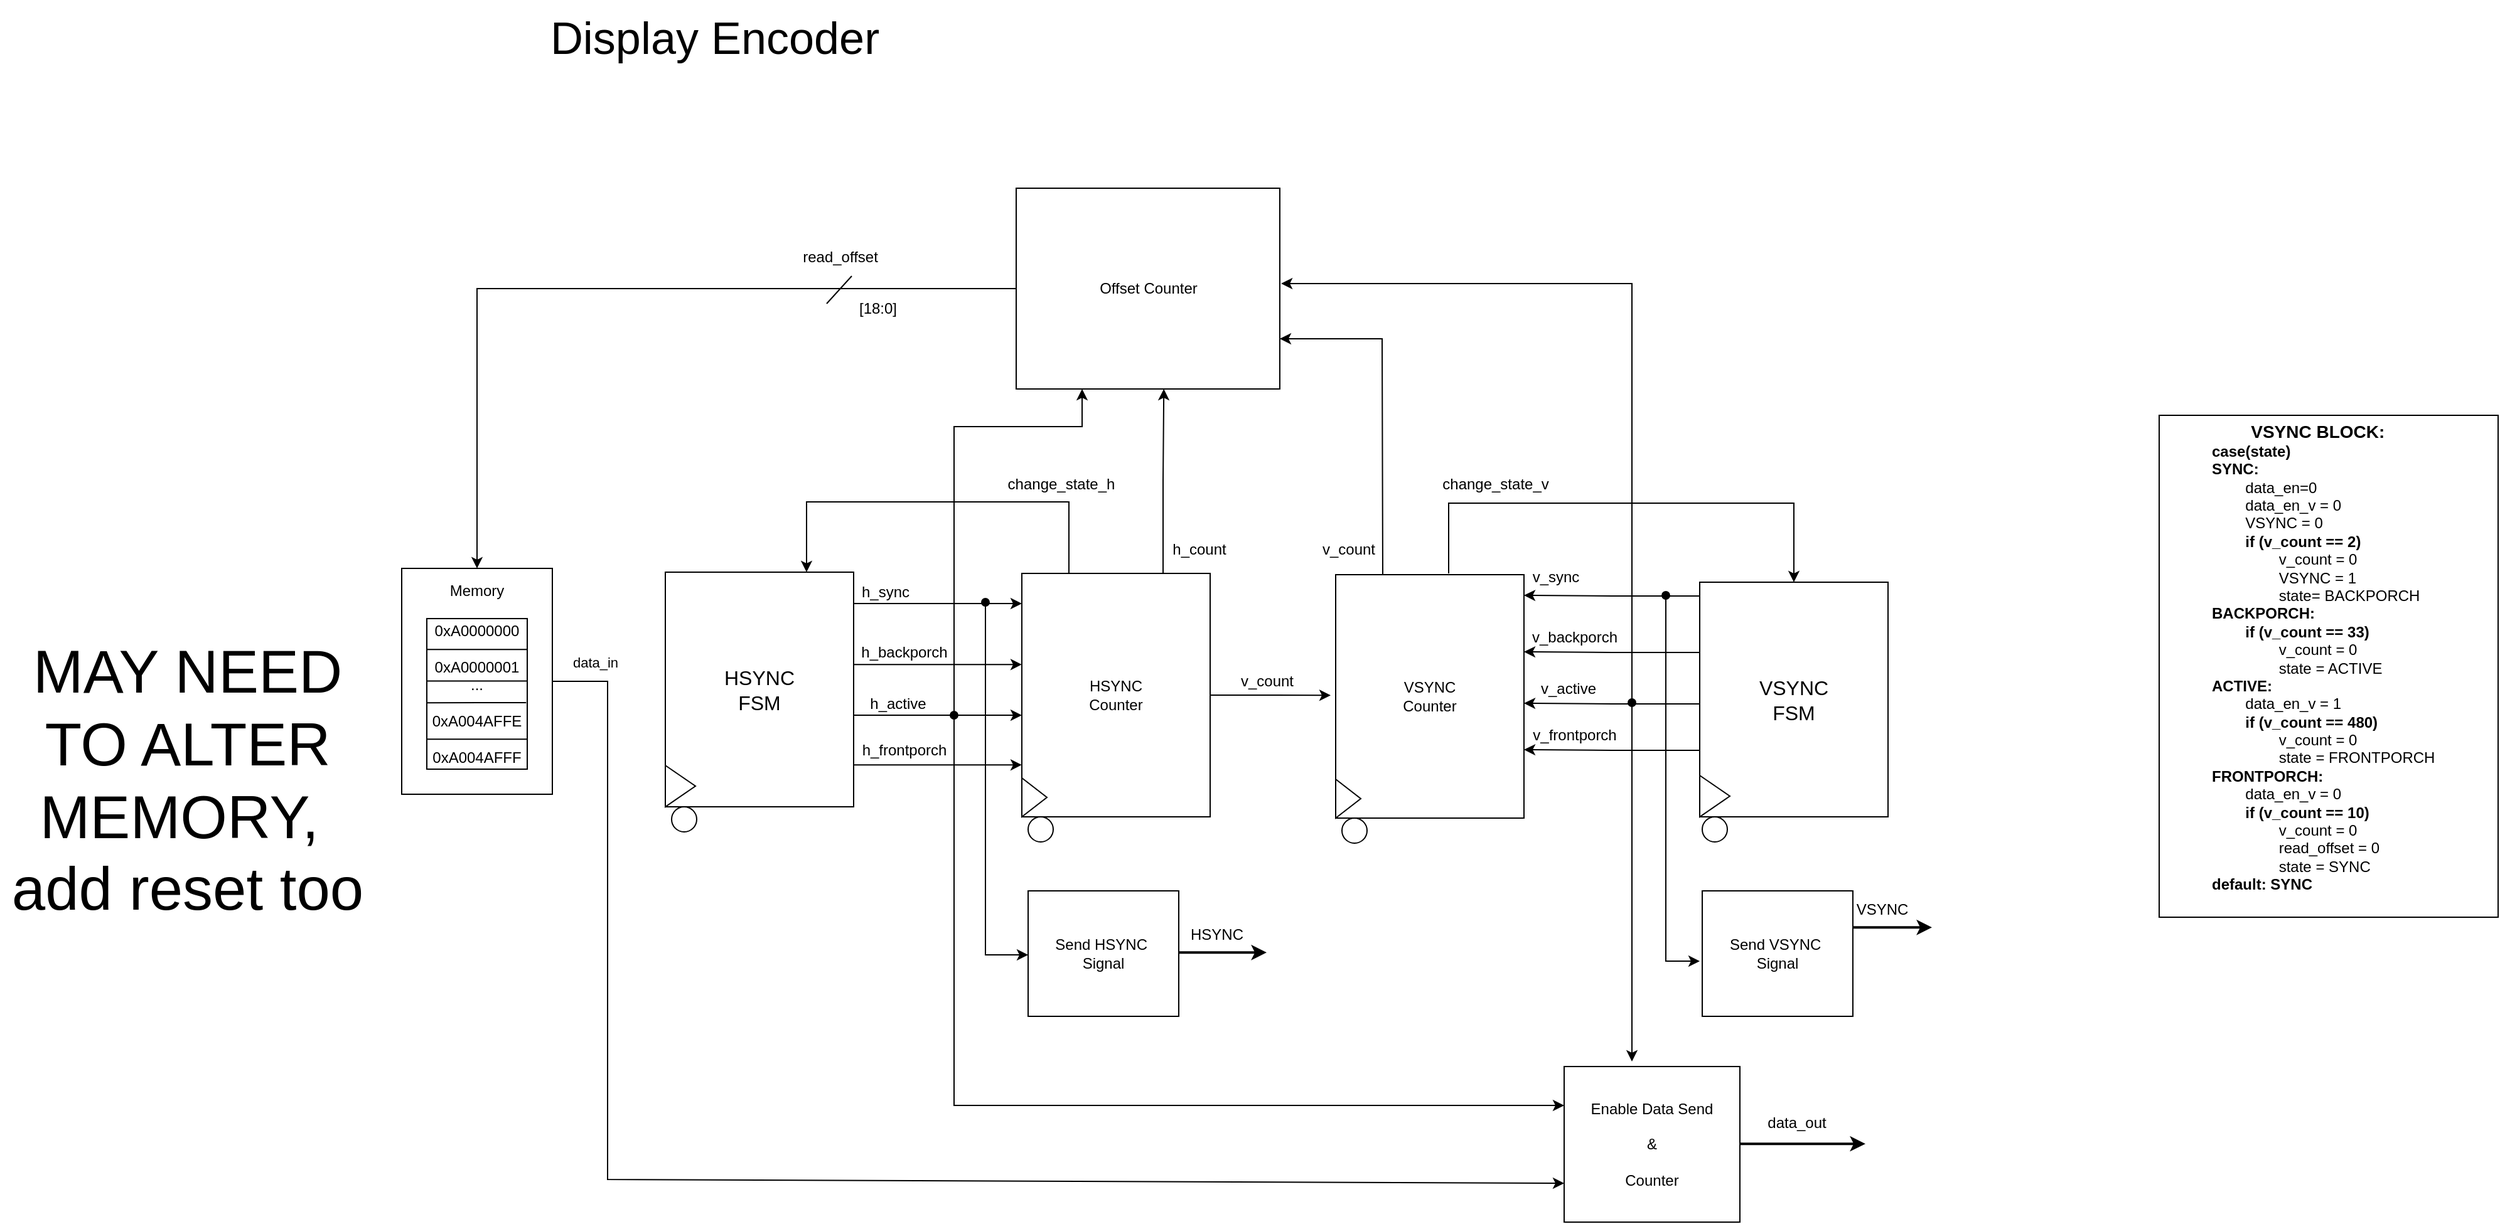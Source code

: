 <mxfile version="24.5.5" type="github">
  <diagram name="Page-1" id="yu1hhraFgdrDqdv_gLaq">
    <mxGraphModel dx="1705" dy="945" grid="1" gridSize="10" guides="1" tooltips="1" connect="1" arrows="1" fold="1" page="1" pageScale="1" pageWidth="850" pageHeight="1100" math="0" shadow="0">
      <root>
        <mxCell id="0" />
        <mxCell id="1" parent="0" />
        <mxCell id="a_h_QdSzYZ5ICD9QuQ7M-1" value="&lt;font style=&quot;font-size: 36px;&quot;&gt;Display Encoder&lt;/font&gt;" style="text;html=1;align=center;verticalAlign=middle;resizable=0;points=[];autosize=1;strokeColor=none;fillColor=none;" vertex="1" parent="1">
          <mxGeometry x="454" y="10" width="290" height="60" as="geometry" />
        </mxCell>
        <mxCell id="a_h_QdSzYZ5ICD9QuQ7M-2" style="edgeStyle=none;rounded=0;orthogonalLoop=1;jettySize=auto;html=1;exitX=1;exitY=0.5;exitDx=0;exitDy=0;entryX=0;entryY=0.75;entryDx=0;entryDy=0;" edge="1" parent="1" source="a_h_QdSzYZ5ICD9QuQ7M-4" target="a_h_QdSzYZ5ICD9QuQ7M-55">
          <mxGeometry relative="1" as="geometry">
            <mxPoint x="1524" y="890" as="targetPoint" />
            <Array as="points">
              <mxPoint x="514" y="553" />
              <mxPoint x="514" y="680" />
              <mxPoint x="514" y="890" />
              <mxPoint x="514" y="950" />
            </Array>
          </mxGeometry>
        </mxCell>
        <mxCell id="a_h_QdSzYZ5ICD9QuQ7M-3" value="data_in" style="edgeLabel;html=1;align=center;verticalAlign=middle;resizable=0;points=[];" vertex="1" connectable="0" parent="a_h_QdSzYZ5ICD9QuQ7M-2">
          <mxGeometry x="0.06" relative="1" as="geometry">
            <mxPoint x="-207" y="-413" as="offset" />
          </mxGeometry>
        </mxCell>
        <mxCell id="a_h_QdSzYZ5ICD9QuQ7M-4" value="Memory&lt;div&gt;&lt;br&gt;&lt;/div&gt;&lt;div&gt;&lt;br&gt;&lt;/div&gt;&lt;div&gt;&lt;br&gt;&lt;/div&gt;&lt;div&gt;&lt;br&gt;&lt;/div&gt;&lt;div&gt;&lt;br&gt;&lt;/div&gt;&lt;div&gt;&lt;br&gt;&lt;/div&gt;&lt;div&gt;&lt;br&gt;&lt;/div&gt;&lt;div&gt;&lt;br&gt;&lt;/div&gt;&lt;div&gt;&lt;br&gt;&lt;/div&gt;&lt;div&gt;&lt;br&gt;&lt;/div&gt;" style="whiteSpace=wrap;html=1;" vertex="1" parent="1">
          <mxGeometry x="350" y="463" width="120" height="180" as="geometry" />
        </mxCell>
        <mxCell id="a_h_QdSzYZ5ICD9QuQ7M-5" value="0xA0000000&lt;div&gt;&lt;br&gt;&lt;div&gt;0xA0000001&lt;/div&gt;&lt;div&gt;&lt;span style=&quot;background-color: initial;&quot;&gt;...&lt;/span&gt;&lt;br&gt;&lt;/div&gt;&lt;div&gt;&lt;span style=&quot;background-color: initial;&quot;&gt;&lt;br&gt;&lt;/span&gt;&lt;/div&gt;&lt;div&gt;&lt;span style=&quot;background-color: initial;&quot;&gt;0xA004AFFE&lt;/span&gt;&lt;br&gt;&lt;/div&gt;&lt;div&gt;&lt;br&gt;&lt;/div&gt;&lt;div&gt;&lt;div&gt;0xA004AFFF&lt;/div&gt;&lt;/div&gt;&lt;/div&gt;" style="whiteSpace=wrap;html=1;" vertex="1" parent="1">
          <mxGeometry x="370" y="503" width="80" height="120" as="geometry" />
        </mxCell>
        <mxCell id="a_h_QdSzYZ5ICD9QuQ7M-6" style="edgeStyle=none;rounded=0;orthogonalLoop=1;jettySize=auto;html=1;exitX=0;exitY=0.5;exitDx=0;exitDy=0;entryX=1;entryY=0.5;entryDx=0;entryDy=0;endArrow=none;endFill=0;" edge="1" parent="1">
          <mxGeometry relative="1" as="geometry">
            <mxPoint x="370" y="552.71" as="sourcePoint" />
            <mxPoint x="450" y="552.71" as="targetPoint" />
          </mxGeometry>
        </mxCell>
        <mxCell id="a_h_QdSzYZ5ICD9QuQ7M-7" style="edgeStyle=none;rounded=0;orthogonalLoop=1;jettySize=auto;html=1;exitX=0.004;exitY=0.205;exitDx=0;exitDy=0;entryX=1.001;entryY=0.205;entryDx=0;entryDy=0;endArrow=none;endFill=0;exitPerimeter=0;entryPerimeter=0;" edge="1" parent="1" source="a_h_QdSzYZ5ICD9QuQ7M-5" target="a_h_QdSzYZ5ICD9QuQ7M-5">
          <mxGeometry relative="1" as="geometry">
            <mxPoint x="370" y="533" as="sourcePoint" />
            <mxPoint x="450" y="533" as="targetPoint" />
          </mxGeometry>
        </mxCell>
        <mxCell id="a_h_QdSzYZ5ICD9QuQ7M-8" style="edgeStyle=none;rounded=0;orthogonalLoop=1;jettySize=auto;html=1;exitX=0.004;exitY=0.801;exitDx=0;exitDy=0;entryX=0.994;entryY=0.801;entryDx=0;entryDy=0;endArrow=none;endFill=0;exitPerimeter=0;entryPerimeter=0;" edge="1" parent="1" source="a_h_QdSzYZ5ICD9QuQ7M-5" target="a_h_QdSzYZ5ICD9QuQ7M-5">
          <mxGeometry relative="1" as="geometry">
            <mxPoint x="370" y="593" as="sourcePoint" />
            <mxPoint x="450" y="593" as="targetPoint" />
          </mxGeometry>
        </mxCell>
        <mxCell id="a_h_QdSzYZ5ICD9QuQ7M-9" style="edgeStyle=none;rounded=0;orthogonalLoop=1;jettySize=auto;html=1;exitX=-0.003;exitY=0.559;exitDx=0;exitDy=0;entryX=0.989;entryY=0.558;entryDx=0;entryDy=0;endArrow=none;endFill=0;exitPerimeter=0;entryPerimeter=0;" edge="1" parent="1" source="a_h_QdSzYZ5ICD9QuQ7M-5" target="a_h_QdSzYZ5ICD9QuQ7M-5">
          <mxGeometry relative="1" as="geometry">
            <mxPoint x="370" y="573" as="sourcePoint" />
            <mxPoint x="450" y="573" as="targetPoint" />
          </mxGeometry>
        </mxCell>
        <mxCell id="a_h_QdSzYZ5ICD9QuQ7M-36" style="edgeStyle=orthogonalEdgeStyle;rounded=0;orthogonalLoop=1;jettySize=auto;html=1;exitX=1;exitY=0.5;exitDx=0;exitDy=0;entryX=0;entryY=0.5;entryDx=0;entryDy=0;" edge="1" parent="1">
          <mxGeometry relative="1" as="geometry">
            <mxPoint x="844.0" y="539.57" as="targetPoint" />
            <mxPoint x="710" y="539.57" as="sourcePoint" />
          </mxGeometry>
        </mxCell>
        <mxCell id="a_h_QdSzYZ5ICD9QuQ7M-11" value="&lt;font size=&quot;3&quot;&gt;HSYNC&lt;/font&gt;&lt;div&gt;&lt;font size=&quot;3&quot;&gt;FSM&lt;/font&gt;&lt;/div&gt;" style="whiteSpace=wrap;html=1;align=center;" vertex="1" parent="1">
          <mxGeometry x="560" y="466" width="150" height="187" as="geometry" />
        </mxCell>
        <mxCell id="a_h_QdSzYZ5ICD9QuQ7M-12" value="" style="triangle;whiteSpace=wrap;html=1;" vertex="1" parent="1">
          <mxGeometry x="560" y="620" width="24" height="33" as="geometry" />
        </mxCell>
        <mxCell id="a_h_QdSzYZ5ICD9QuQ7M-13" value="" style="ellipse;whiteSpace=wrap;html=1;" vertex="1" parent="1">
          <mxGeometry x="565" y="653" width="20" height="20" as="geometry" />
        </mxCell>
        <mxCell id="a_h_QdSzYZ5ICD9QuQ7M-16" value="&lt;blockquote style=&quot;margin: 0 0 0 40px; border: none; padding: 0px;&quot;&gt;&lt;b&gt;&lt;font style=&quot;font-size: 14px;&quot;&gt;&lt;span style=&quot;white-space: pre;&quot;&gt;&#x9;&lt;/span&gt;VSYNC BLOCK:&lt;/font&gt;&lt;/b&gt;&lt;div&gt;&lt;b&gt;case(state)&lt;/b&gt;&lt;/div&gt;&lt;div&gt;&lt;b&gt;SYNC:&lt;/b&gt;&lt;/div&gt;&lt;div&gt;&lt;div&gt;&lt;span style=&quot;white-space: pre;&quot;&gt;&#x9;&lt;/span&gt;data_en=0&lt;/div&gt;&lt;/div&gt;&lt;div&gt;&lt;div&gt;&lt;span style=&quot;white-space: pre;&quot;&gt;&#x9;&lt;/span&gt;data_en_v = 0&lt;/div&gt;&lt;/div&gt;&lt;div&gt;&lt;div&gt;&lt;span style=&quot;white-space: pre;&quot;&gt;&#x9;&lt;/span&gt;VSYNC = 0&lt;/div&gt;&lt;/div&gt;&lt;div&gt;&lt;div&gt;&lt;div&gt;&lt;b&gt;&lt;span style=&quot;white-space: pre;&quot;&gt;&#x9;&lt;/span&gt;if (v_count == 2)&lt;/b&gt;&lt;/div&gt;&lt;/div&gt;&lt;/div&gt;&lt;div&gt;&lt;div&gt;&lt;div&gt;&lt;span style=&quot;white-space: pre;&quot;&gt;&#x9;&lt;span style=&quot;white-space: pre;&quot;&gt;&#x9;&lt;/span&gt;&lt;/span&gt;v_count = 0&lt;/div&gt;&lt;/div&gt;&lt;/div&gt;&lt;div&gt;&lt;span style=&quot;white-space: pre;&quot;&gt;&#x9;&lt;/span&gt;&lt;span style=&quot;white-space: pre;&quot;&gt;&#x9;&lt;/span&gt;&lt;span style=&quot;background-color: initial;&quot;&gt;VSYNC = 1&lt;/span&gt;&lt;/div&gt;&lt;div&gt;&lt;div&gt;&lt;span style=&quot;white-space: pre;&quot;&gt;&#x9;&lt;span style=&quot;white-space: pre;&quot;&gt;&#x9;&lt;/span&gt;&lt;/span&gt;state= BACKPORCH&lt;/div&gt;&lt;/div&gt;&lt;div&gt;&lt;div&gt;&lt;b&gt;BACKPORCH:&lt;/b&gt;&lt;/div&gt;&lt;/div&gt;&lt;div&gt;&lt;div&gt;&lt;div&gt;&lt;div&gt;&lt;b&gt;&lt;span style=&quot;white-space: pre;&quot;&gt;&#x9;&lt;/span&gt;if (v_count == 33)&lt;/b&gt;&lt;/div&gt;&lt;/div&gt;&lt;/div&gt;&lt;/div&gt;&lt;div&gt;&lt;div&gt;&lt;div&gt;&lt;div&gt;&lt;span style=&quot;white-space: pre;&quot;&gt;&#x9;&lt;span style=&quot;white-space: pre;&quot;&gt;&#x9;&lt;/span&gt;&lt;/span&gt;v_count = 0&lt;/div&gt;&lt;/div&gt;&lt;/div&gt;&lt;/div&gt;&lt;div&gt;&lt;div&gt;&lt;div&gt;&lt;span style=&quot;white-space: pre;&quot;&gt;&#x9;&lt;span style=&quot;white-space: pre;&quot;&gt;&#x9;&lt;/span&gt;&lt;/span&gt;state = ACTIVE&lt;/div&gt;&lt;/div&gt;&lt;/div&gt;&lt;div&gt;&lt;div&gt;&lt;b&gt;ACTIVE:&lt;/b&gt;&lt;/div&gt;&lt;/div&gt;&lt;div&gt;&lt;div&gt;&lt;span style=&quot;white-space: pre;&quot;&gt;&#x9;&lt;/span&gt;data_en_v = 1&lt;/div&gt;&lt;/div&gt;&lt;div&gt;&lt;div&gt;&lt;div&gt;&lt;div&gt;&lt;b&gt;&lt;span style=&quot;white-space: pre;&quot;&gt;&#x9;&lt;/span&gt;if (v_count == 480)&lt;/b&gt;&lt;/div&gt;&lt;/div&gt;&lt;/div&gt;&lt;/div&gt;&lt;div&gt;&lt;div&gt;&lt;div&gt;&lt;div&gt;&lt;span style=&quot;white-space: pre;&quot;&gt;&#x9;&lt;/span&gt;&lt;span style=&quot;white-space: pre;&quot;&gt;&#x9;&lt;/span&gt;v_count = 0&lt;/div&gt;&lt;/div&gt;&lt;/div&gt;&lt;/div&gt;&lt;div&gt;&lt;div&gt;&lt;div&gt;&lt;span style=&quot;white-space: pre;&quot;&gt;&#x9;&lt;/span&gt;&lt;span style=&quot;white-space: pre;&quot;&gt;&#x9;&lt;/span&gt;state = FRONTPORCH&lt;/div&gt;&lt;/div&gt;&lt;/div&gt;&lt;div&gt;&lt;div&gt;&lt;b&gt;FRONTPORCH:&lt;/b&gt;&lt;/div&gt;&lt;/div&gt;&lt;div&gt;&lt;div&gt;&lt;span style=&quot;white-space: pre;&quot;&gt;&#x9;&lt;/span&gt;data_en_v = 0&lt;/div&gt;&lt;/div&gt;&lt;div&gt;&lt;div&gt;&lt;div&gt;&lt;b&gt;&lt;span style=&quot;white-space: pre;&quot;&gt;&#x9;&lt;/span&gt;if (v_count == 10)&lt;/b&gt;&lt;/div&gt;&lt;/div&gt;&lt;/div&gt;&lt;div&gt;&lt;div&gt;&lt;div&gt;&lt;span style=&quot;white-space: pre;&quot;&gt;&#x9;&lt;/span&gt;&lt;span style=&quot;white-space: pre;&quot;&gt;&#x9;&lt;/span&gt;v_count = 0&lt;/div&gt;&lt;/div&gt;&lt;/div&gt;&lt;div&gt;&lt;div&gt;&lt;span style=&quot;white-space: pre;&quot;&gt;&#x9;&lt;/span&gt;&lt;span style=&quot;white-space: pre;&quot;&gt;&#x9;&lt;/span&gt;read_offset = 0&lt;/div&gt;&lt;/div&gt;&lt;div&gt;&lt;div&gt;&lt;span style=&quot;white-space: pre;&quot;&gt;&#x9;&lt;/span&gt;&lt;span style=&quot;white-space: pre;&quot;&gt;&#x9;&lt;/span&gt;state = SYNC&lt;/div&gt;&lt;/div&gt;&lt;div&gt;&lt;div&gt;&lt;b&gt;default: SYNC&lt;/b&gt;&lt;/div&gt;&lt;/div&gt;&lt;div&gt;&lt;b&gt;&lt;br&gt;&lt;/b&gt;&lt;/div&gt;&lt;/blockquote&gt;" style="whiteSpace=wrap;html=1;align=left;" vertex="1" parent="1">
          <mxGeometry x="1750" y="341" width="270" height="400" as="geometry" />
        </mxCell>
        <mxCell id="a_h_QdSzYZ5ICD9QuQ7M-18" style="edgeStyle=none;rounded=0;orthogonalLoop=1;jettySize=auto;html=1;exitX=1;exitY=0.5;exitDx=0;exitDy=0;strokeWidth=2;" edge="1" parent="1">
          <mxGeometry relative="1" as="geometry">
            <mxPoint x="1039" y="769.164" as="targetPoint" />
            <mxPoint x="959" y="769.13" as="sourcePoint" />
          </mxGeometry>
        </mxCell>
        <mxCell id="a_h_QdSzYZ5ICD9QuQ7M-26" value="" style="endArrow=classic;html=1;rounded=0;entryX=0.5;entryY=0;entryDx=0;entryDy=0;exitX=0;exitY=0.5;exitDx=0;exitDy=0;" edge="1" parent="1" target="a_h_QdSzYZ5ICD9QuQ7M-4" source="a_h_QdSzYZ5ICD9QuQ7M-107">
          <mxGeometry width="50" height="50" relative="1" as="geometry">
            <mxPoint x="610" y="463" as="sourcePoint" />
            <mxPoint x="660" y="413" as="targetPoint" />
            <Array as="points">
              <mxPoint x="610" y="240" />
              <mxPoint x="410" y="240" />
              <mxPoint x="410" y="373" />
            </Array>
          </mxGeometry>
        </mxCell>
        <mxCell id="a_h_QdSzYZ5ICD9QuQ7M-27" value="read_offset" style="text;html=1;align=center;verticalAlign=middle;resizable=0;points=[];autosize=1;strokeColor=none;fillColor=none;" vertex="1" parent="1">
          <mxGeometry x="658.5" y="200" width="80" height="30" as="geometry" />
        </mxCell>
        <mxCell id="a_h_QdSzYZ5ICD9QuQ7M-28" value="" style="endArrow=none;html=1;rounded=0;" edge="1" parent="1">
          <mxGeometry width="50" height="50" relative="1" as="geometry">
            <mxPoint x="688.5" y="252" as="sourcePoint" />
            <mxPoint x="708.5" y="230" as="targetPoint" />
          </mxGeometry>
        </mxCell>
        <mxCell id="a_h_QdSzYZ5ICD9QuQ7M-29" value="[18:0]" style="text;html=1;align=center;verticalAlign=middle;resizable=0;points=[];autosize=1;strokeColor=none;fillColor=none;" vertex="1" parent="1">
          <mxGeometry x="703.5" y="241" width="50" height="30" as="geometry" />
        </mxCell>
        <mxCell id="a_h_QdSzYZ5ICD9QuQ7M-34" value="&lt;font style=&quot;font-size: 48px;&quot;&gt;MAY NEED&lt;/font&gt;&lt;div&gt;&lt;font style=&quot;font-size: 48px;&quot;&gt;TO ALTER&lt;/font&gt;&lt;/div&gt;&lt;div&gt;&lt;font style=&quot;font-size: 48px;&quot;&gt;MEMORY,&amp;nbsp;&lt;/font&gt;&lt;/div&gt;&lt;div&gt;&lt;font style=&quot;font-size: 48px;&quot;&gt;add reset too&lt;/font&gt;&lt;/div&gt;" style="text;html=1;align=center;verticalAlign=middle;resizable=0;points=[];autosize=1;strokeColor=none;fillColor=none;" vertex="1" parent="1">
          <mxGeometry x="30" y="511" width="298" height="242" as="geometry" />
        </mxCell>
        <mxCell id="a_h_QdSzYZ5ICD9QuQ7M-51" style="edgeStyle=orthogonalEdgeStyle;rounded=0;orthogonalLoop=1;jettySize=auto;html=1;exitX=0.25;exitY=0;exitDx=0;exitDy=0;entryX=0.75;entryY=0;entryDx=0;entryDy=0;" edge="1" parent="1" source="a_h_QdSzYZ5ICD9QuQ7M-38" target="a_h_QdSzYZ5ICD9QuQ7M-11">
          <mxGeometry relative="1" as="geometry">
            <Array as="points">
              <mxPoint x="882" y="410" />
              <mxPoint x="673" y="410" />
            </Array>
          </mxGeometry>
        </mxCell>
        <mxCell id="a_h_QdSzYZ5ICD9QuQ7M-109" style="edgeStyle=orthogonalEdgeStyle;rounded=0;orthogonalLoop=1;jettySize=auto;html=1;exitX=1;exitY=0.5;exitDx=0;exitDy=0;" edge="1" parent="1" source="a_h_QdSzYZ5ICD9QuQ7M-38">
          <mxGeometry relative="1" as="geometry">
            <mxPoint x="1090.0" y="564.123" as="targetPoint" />
          </mxGeometry>
        </mxCell>
        <mxCell id="a_h_QdSzYZ5ICD9QuQ7M-113" style="edgeStyle=orthogonalEdgeStyle;rounded=0;orthogonalLoop=1;jettySize=auto;html=1;exitX=0.75;exitY=0;exitDx=0;exitDy=0;entryX=0.56;entryY=1;entryDx=0;entryDy=0;entryPerimeter=0;" edge="1" parent="1" source="a_h_QdSzYZ5ICD9QuQ7M-38" target="a_h_QdSzYZ5ICD9QuQ7M-107">
          <mxGeometry relative="1" as="geometry">
            <mxPoint x="956.636" y="340.0" as="targetPoint" />
          </mxGeometry>
        </mxCell>
        <mxCell id="a_h_QdSzYZ5ICD9QuQ7M-38" value="HSYNC&lt;div&gt;&lt;span style=&quot;background-color: initial;&quot;&gt;Counter&lt;/span&gt;&lt;br&gt;&lt;/div&gt;" style="whiteSpace=wrap;html=1;" vertex="1" parent="1">
          <mxGeometry x="844" y="467" width="150" height="194" as="geometry" />
        </mxCell>
        <mxCell id="a_h_QdSzYZ5ICD9QuQ7M-40" value="change_state_h" style="text;html=1;align=center;verticalAlign=middle;resizable=0;points=[];autosize=1;strokeColor=none;fillColor=none;" vertex="1" parent="1">
          <mxGeometry x="820" y="381" width="110" height="30" as="geometry" />
        </mxCell>
        <mxCell id="a_h_QdSzYZ5ICD9QuQ7M-41" style="edgeStyle=orthogonalEdgeStyle;rounded=0;orthogonalLoop=1;jettySize=auto;html=1;exitX=1;exitY=0.5;exitDx=0;exitDy=0;entryX=0;entryY=0.5;entryDx=0;entryDy=0;" edge="1" parent="1">
          <mxGeometry relative="1" as="geometry">
            <mxPoint x="844" y="619.57" as="targetPoint" />
            <mxPoint x="710" y="619.57" as="sourcePoint" />
          </mxGeometry>
        </mxCell>
        <mxCell id="a_h_QdSzYZ5ICD9QuQ7M-42" style="edgeStyle=orthogonalEdgeStyle;rounded=0;orthogonalLoop=1;jettySize=auto;html=1;exitX=1;exitY=0.5;exitDx=0;exitDy=0;entryX=0;entryY=0.5;entryDx=0;entryDy=0;" edge="1" parent="1">
          <mxGeometry relative="1" as="geometry">
            <mxPoint x="844" y="580" as="targetPoint" />
            <mxPoint x="710" y="580" as="sourcePoint" />
          </mxGeometry>
        </mxCell>
        <mxCell id="a_h_QdSzYZ5ICD9QuQ7M-43" style="edgeStyle=orthogonalEdgeStyle;rounded=0;orthogonalLoop=1;jettySize=auto;html=1;exitX=1;exitY=0.5;exitDx=0;exitDy=0;entryX=0;entryY=0.5;entryDx=0;entryDy=0;" edge="1" parent="1">
          <mxGeometry relative="1" as="geometry">
            <mxPoint x="844" y="491" as="targetPoint" />
            <mxPoint x="710" y="491" as="sourcePoint" />
          </mxGeometry>
        </mxCell>
        <mxCell id="a_h_QdSzYZ5ICD9QuQ7M-44" value="h_sync" style="text;html=1;align=center;verticalAlign=middle;resizable=0;points=[];autosize=1;strokeColor=none;fillColor=none;" vertex="1" parent="1">
          <mxGeometry x="705" y="467" width="60" height="30" as="geometry" />
        </mxCell>
        <mxCell id="a_h_QdSzYZ5ICD9QuQ7M-46" value="h_backporch" style="text;html=1;align=center;verticalAlign=middle;resizable=0;points=[];autosize=1;strokeColor=none;fillColor=none;" vertex="1" parent="1">
          <mxGeometry x="705" y="515" width="90" height="30" as="geometry" />
        </mxCell>
        <mxCell id="a_h_QdSzYZ5ICD9QuQ7M-47" value="&lt;div&gt;&lt;br&gt;&lt;/div&gt;&lt;div&gt;h_&lt;span style=&quot;background-color: initial;&quot;&gt;active&lt;/span&gt;&lt;/div&gt;" style="text;html=1;align=center;verticalAlign=middle;resizable=0;points=[];autosize=1;strokeColor=none;fillColor=none;" vertex="1" parent="1">
          <mxGeometry x="710" y="543" width="70" height="40" as="geometry" />
        </mxCell>
        <mxCell id="a_h_QdSzYZ5ICD9QuQ7M-49" value="h_frontporch" style="text;html=1;align=center;verticalAlign=middle;resizable=0;points=[];autosize=1;strokeColor=none;fillColor=none;" vertex="1" parent="1">
          <mxGeometry x="705" y="593" width="90" height="30" as="geometry" />
        </mxCell>
        <mxCell id="a_h_QdSzYZ5ICD9QuQ7M-21" value="" style="triangle;whiteSpace=wrap;html=1;" vertex="1" parent="1">
          <mxGeometry x="844" y="630" width="20" height="31" as="geometry" />
        </mxCell>
        <mxCell id="a_h_QdSzYZ5ICD9QuQ7M-22" value="" style="ellipse;whiteSpace=wrap;html=1;" vertex="1" parent="1">
          <mxGeometry x="849" y="661" width="20" height="20" as="geometry" />
        </mxCell>
        <mxCell id="a_h_QdSzYZ5ICD9QuQ7M-52" value="HSYNC" style="text;html=1;align=center;verticalAlign=middle;resizable=0;points=[];autosize=1;strokeColor=none;fillColor=none;" vertex="1" parent="1">
          <mxGeometry x="964" y="740" width="70" height="30" as="geometry" />
        </mxCell>
        <mxCell id="a_h_QdSzYZ5ICD9QuQ7M-55" value="Enable Data Send&lt;div&gt;&lt;br&gt;&lt;/div&gt;&lt;div&gt;&amp;amp;&lt;/div&gt;&lt;div&gt;&lt;br&gt;&lt;/div&gt;&lt;div&gt;Counter&lt;/div&gt;" style="whiteSpace=wrap;html=1;" vertex="1" parent="1">
          <mxGeometry x="1276" y="860" width="140" height="124" as="geometry" />
        </mxCell>
        <mxCell id="a_h_QdSzYZ5ICD9QuQ7M-56" value="" style="edgeStyle=none;orthogonalLoop=1;jettySize=auto;html=1;rounded=0;strokeWidth=2;" edge="1" parent="1">
          <mxGeometry width="100" relative="1" as="geometry">
            <mxPoint x="1416" y="921.57" as="sourcePoint" />
            <mxPoint x="1516" y="921.57" as="targetPoint" />
            <Array as="points" />
          </mxGeometry>
        </mxCell>
        <mxCell id="a_h_QdSzYZ5ICD9QuQ7M-57" value="data_out" style="text;html=1;align=center;verticalAlign=middle;resizable=0;points=[];autosize=1;strokeColor=none;fillColor=none;" vertex="1" parent="1">
          <mxGeometry x="1426" y="890" width="70" height="30" as="geometry" />
        </mxCell>
        <mxCell id="a_h_QdSzYZ5ICD9QuQ7M-58" value="" style="edgeStyle=none;orthogonalLoop=1;jettySize=auto;html=1;rounded=0;startArrow=oval;startFill=1;entryX=0;entryY=0.5;entryDx=0;entryDy=0;" edge="1" parent="1">
          <mxGeometry width="100" relative="1" as="geometry">
            <mxPoint x="815" y="490" as="sourcePoint" />
            <mxPoint x="849" y="771.0" as="targetPoint" />
            <Array as="points">
              <mxPoint x="815" y="771" />
            </Array>
          </mxGeometry>
        </mxCell>
        <mxCell id="a_h_QdSzYZ5ICD9QuQ7M-59" value="Send HSYNC&amp;nbsp;&lt;div&gt;Signal&lt;/div&gt;" style="whiteSpace=wrap;html=1;" vertex="1" parent="1">
          <mxGeometry x="849" y="720" width="120" height="100" as="geometry" />
        </mxCell>
        <mxCell id="a_h_QdSzYZ5ICD9QuQ7M-73" value="&lt;font size=&quot;3&quot;&gt;VSYNC&lt;/font&gt;&lt;div&gt;&lt;font size=&quot;3&quot;&gt;FSM&lt;/font&gt;&lt;/div&gt;" style="whiteSpace=wrap;html=1;align=center;" vertex="1" parent="1">
          <mxGeometry x="1384" y="474" width="150" height="187" as="geometry" />
        </mxCell>
        <mxCell id="a_h_QdSzYZ5ICD9QuQ7M-74" value="" style="triangle;whiteSpace=wrap;html=1;" vertex="1" parent="1">
          <mxGeometry x="1384" y="628" width="24" height="33" as="geometry" />
        </mxCell>
        <mxCell id="a_h_QdSzYZ5ICD9QuQ7M-75" value="" style="ellipse;whiteSpace=wrap;html=1;" vertex="1" parent="1">
          <mxGeometry x="1386" y="661" width="20" height="20" as="geometry" />
        </mxCell>
        <mxCell id="a_h_QdSzYZ5ICD9QuQ7M-77" style="edgeStyle=orthogonalEdgeStyle;rounded=0;orthogonalLoop=1;jettySize=auto;html=1;exitX=1;exitY=0.5;exitDx=0;exitDy=0;startArrow=classic;startFill=1;endArrow=none;endFill=0;" edge="1" parent="1">
          <mxGeometry relative="1" as="geometry">
            <mxPoint x="1384" y="571" as="targetPoint" />
            <mxPoint x="1244" y="570.5" as="sourcePoint" />
          </mxGeometry>
        </mxCell>
        <mxCell id="a_h_QdSzYZ5ICD9QuQ7M-79" value="v_sync" style="text;html=1;align=center;verticalAlign=middle;resizable=0;points=[];autosize=1;strokeColor=none;fillColor=none;" vertex="1" parent="1">
          <mxGeometry x="1239" y="454.5" width="60" height="30" as="geometry" />
        </mxCell>
        <mxCell id="a_h_QdSzYZ5ICD9QuQ7M-80" value="v_backporch" style="text;html=1;align=center;verticalAlign=middle;resizable=0;points=[];autosize=1;strokeColor=none;fillColor=none;" vertex="1" parent="1">
          <mxGeometry x="1239" y="502.5" width="90" height="30" as="geometry" />
        </mxCell>
        <mxCell id="a_h_QdSzYZ5ICD9QuQ7M-81" value="&lt;div&gt;&lt;br&gt;&lt;/div&gt;&lt;div&gt;v_&lt;span style=&quot;background-color: initial;&quot;&gt;active&lt;/span&gt;&lt;/div&gt;" style="text;html=1;align=center;verticalAlign=middle;resizable=0;points=[];autosize=1;strokeColor=none;fillColor=none;" vertex="1" parent="1">
          <mxGeometry x="1244" y="530.5" width="70" height="40" as="geometry" />
        </mxCell>
        <mxCell id="a_h_QdSzYZ5ICD9QuQ7M-82" value="v_frontporch" style="text;html=1;align=center;verticalAlign=middle;resizable=0;points=[];autosize=1;strokeColor=none;fillColor=none;" vertex="1" parent="1">
          <mxGeometry x="1239" y="580.5" width="90" height="30" as="geometry" />
        </mxCell>
        <mxCell id="a_h_QdSzYZ5ICD9QuQ7M-83" value="VSYNC&lt;div&gt;&lt;span style=&quot;background-color: initial;&quot;&gt;Counter&lt;/span&gt;&lt;br&gt;&lt;/div&gt;" style="whiteSpace=wrap;html=1;" vertex="1" parent="1">
          <mxGeometry x="1094" y="468" width="150" height="194" as="geometry" />
        </mxCell>
        <mxCell id="a_h_QdSzYZ5ICD9QuQ7M-84" value="" style="triangle;whiteSpace=wrap;html=1;" vertex="1" parent="1">
          <mxGeometry x="1094" y="631" width="20" height="31" as="geometry" />
        </mxCell>
        <mxCell id="a_h_QdSzYZ5ICD9QuQ7M-85" value="" style="ellipse;whiteSpace=wrap;html=1;" vertex="1" parent="1">
          <mxGeometry x="1099" y="662" width="20" height="20" as="geometry" />
        </mxCell>
        <mxCell id="a_h_QdSzYZ5ICD9QuQ7M-87" value="v_count" style="text;html=1;align=center;verticalAlign=middle;resizable=0;points=[];autosize=1;strokeColor=none;fillColor=none;" vertex="1" parent="1">
          <mxGeometry x="1004" y="538" width="70" height="30" as="geometry" />
        </mxCell>
        <mxCell id="a_h_QdSzYZ5ICD9QuQ7M-88" value="" style="edgeStyle=none;orthogonalLoop=1;jettySize=auto;html=1;rounded=0;startArrow=oval;startFill=1;entryX=0;entryY=0.5;entryDx=0;entryDy=0;" edge="1" parent="1">
          <mxGeometry width="100" relative="1" as="geometry">
            <mxPoint x="1357" y="484.5" as="sourcePoint" />
            <mxPoint x="1384" y="776" as="targetPoint" />
            <Array as="points">
              <mxPoint x="1357" y="776" />
            </Array>
          </mxGeometry>
        </mxCell>
        <mxCell id="a_h_QdSzYZ5ICD9QuQ7M-89" style="edgeStyle=none;rounded=0;orthogonalLoop=1;jettySize=auto;html=1;exitX=1;exitY=0.5;exitDx=0;exitDy=0;strokeWidth=2;" edge="1" parent="1">
          <mxGeometry relative="1" as="geometry">
            <mxPoint x="1569" y="749.164" as="targetPoint" />
            <mxPoint x="1489" y="749.13" as="sourcePoint" />
          </mxGeometry>
        </mxCell>
        <mxCell id="a_h_QdSzYZ5ICD9QuQ7M-90" value="VSYNC" style="text;html=1;align=center;verticalAlign=middle;resizable=0;points=[];autosize=1;strokeColor=none;fillColor=none;" vertex="1" parent="1">
          <mxGeometry x="1499" y="720" width="60" height="30" as="geometry" />
        </mxCell>
        <mxCell id="a_h_QdSzYZ5ICD9QuQ7M-91" value="Send VSYNC&amp;nbsp;&lt;div&gt;Signal&lt;/div&gt;" style="whiteSpace=wrap;html=1;" vertex="1" parent="1">
          <mxGeometry x="1386" y="720" width="120" height="100" as="geometry" />
        </mxCell>
        <mxCell id="a_h_QdSzYZ5ICD9QuQ7M-98" value="" style="edgeStyle=none;orthogonalLoop=1;jettySize=auto;html=1;rounded=0;startArrow=oval;startFill=1;entryX=0;entryY=0.25;entryDx=0;entryDy=0;" edge="1" parent="1" target="a_h_QdSzYZ5ICD9QuQ7M-55">
          <mxGeometry width="100" relative="1" as="geometry">
            <mxPoint x="790" y="580" as="sourcePoint" />
            <mxPoint x="829" y="860" as="targetPoint" />
            <Array as="points">
              <mxPoint x="790" y="891" />
            </Array>
          </mxGeometry>
        </mxCell>
        <mxCell id="a_h_QdSzYZ5ICD9QuQ7M-99" style="edgeStyle=orthogonalEdgeStyle;rounded=0;orthogonalLoop=1;jettySize=auto;html=1;exitX=0.5;exitY=0;exitDx=0;exitDy=0;entryX=0.75;entryY=0;entryDx=0;entryDy=0;startArrow=classic;startFill=1;endArrow=none;endFill=0;" edge="1" parent="1" source="a_h_QdSzYZ5ICD9QuQ7M-73">
          <mxGeometry relative="1" as="geometry">
            <mxPoint x="1393" y="468" as="sourcePoint" />
            <mxPoint x="1184" y="467" as="targetPoint" />
            <Array as="points">
              <mxPoint x="1459" y="411" />
              <mxPoint x="1184" y="411" />
            </Array>
          </mxGeometry>
        </mxCell>
        <mxCell id="a_h_QdSzYZ5ICD9QuQ7M-100" value="change_state_v" style="text;html=1;align=center;verticalAlign=middle;resizable=0;points=[];autosize=1;strokeColor=none;fillColor=none;" vertex="1" parent="1">
          <mxGeometry x="1166" y="381" width="110" height="30" as="geometry" />
        </mxCell>
        <mxCell id="a_h_QdSzYZ5ICD9QuQ7M-103" style="edgeStyle=orthogonalEdgeStyle;rounded=0;orthogonalLoop=1;jettySize=auto;html=1;exitX=1;exitY=0.5;exitDx=0;exitDy=0;startArrow=classic;startFill=1;endArrow=none;endFill=0;" edge="1" parent="1">
          <mxGeometry relative="1" as="geometry">
            <mxPoint x="1384" y="608" as="targetPoint" />
            <mxPoint x="1244" y="607.5" as="sourcePoint" />
          </mxGeometry>
        </mxCell>
        <mxCell id="a_h_QdSzYZ5ICD9QuQ7M-104" style="edgeStyle=orthogonalEdgeStyle;rounded=0;orthogonalLoop=1;jettySize=auto;html=1;exitX=1;exitY=0.5;exitDx=0;exitDy=0;startArrow=classic;startFill=1;endArrow=none;endFill=0;" edge="1" parent="1">
          <mxGeometry relative="1" as="geometry">
            <mxPoint x="1384" y="529.99" as="targetPoint" />
            <mxPoint x="1244" y="529.49" as="sourcePoint" />
          </mxGeometry>
        </mxCell>
        <mxCell id="a_h_QdSzYZ5ICD9QuQ7M-105" style="edgeStyle=orthogonalEdgeStyle;rounded=0;orthogonalLoop=1;jettySize=auto;html=1;exitX=1;exitY=0.5;exitDx=0;exitDy=0;startArrow=classic;startFill=1;endArrow=none;endFill=0;" edge="1" parent="1">
          <mxGeometry relative="1" as="geometry">
            <mxPoint x="1384" y="485" as="targetPoint" />
            <mxPoint x="1244" y="484.5" as="sourcePoint" />
          </mxGeometry>
        </mxCell>
        <mxCell id="a_h_QdSzYZ5ICD9QuQ7M-106" value="" style="edgeStyle=none;orthogonalLoop=1;jettySize=auto;html=1;rounded=0;startArrow=oval;startFill=1;" edge="1" parent="1">
          <mxGeometry width="100" relative="1" as="geometry">
            <mxPoint x="1330" y="570" as="sourcePoint" />
            <mxPoint x="1330" y="856" as="targetPoint" />
            <Array as="points" />
          </mxGeometry>
        </mxCell>
        <mxCell id="a_h_QdSzYZ5ICD9QuQ7M-107" value="Offset Counter" style="whiteSpace=wrap;html=1;" vertex="1" parent="1">
          <mxGeometry x="839.5" y="160" width="210" height="160" as="geometry" />
        </mxCell>
        <mxCell id="a_h_QdSzYZ5ICD9QuQ7M-111" value="" style="edgeStyle=none;orthogonalLoop=1;jettySize=auto;html=1;rounded=0;entryX=0.25;entryY=1;entryDx=0;entryDy=0;" edge="1" parent="1" target="a_h_QdSzYZ5ICD9QuQ7M-107">
          <mxGeometry width="100" relative="1" as="geometry">
            <mxPoint x="790" y="580" as="sourcePoint" />
            <mxPoint x="790" y="360" as="targetPoint" />
            <Array as="points">
              <mxPoint x="790" y="350" />
              <mxPoint x="892" y="350" />
            </Array>
          </mxGeometry>
        </mxCell>
        <mxCell id="a_h_QdSzYZ5ICD9QuQ7M-114" value="h_count" style="text;html=1;align=center;verticalAlign=middle;resizable=0;points=[];autosize=1;strokeColor=none;fillColor=none;" vertex="1" parent="1">
          <mxGeometry x="950" y="433" width="70" height="30" as="geometry" />
        </mxCell>
        <mxCell id="a_h_QdSzYZ5ICD9QuQ7M-115" value="" style="edgeStyle=none;orthogonalLoop=1;jettySize=auto;html=1;rounded=0;exitX=0.25;exitY=0;exitDx=0;exitDy=0;entryX=1;entryY=0.75;entryDx=0;entryDy=0;" edge="1" parent="1" source="a_h_QdSzYZ5ICD9QuQ7M-83" target="a_h_QdSzYZ5ICD9QuQ7M-107">
          <mxGeometry width="100" relative="1" as="geometry">
            <mxPoint x="1100" y="320" as="sourcePoint" />
            <mxPoint x="1200" y="320" as="targetPoint" />
            <Array as="points">
              <mxPoint x="1131" y="280" />
            </Array>
          </mxGeometry>
        </mxCell>
        <mxCell id="a_h_QdSzYZ5ICD9QuQ7M-116" value="v_count" style="text;html=1;align=center;verticalAlign=middle;resizable=0;points=[];autosize=1;strokeColor=none;fillColor=none;" vertex="1" parent="1">
          <mxGeometry x="1069" y="433" width="70" height="30" as="geometry" />
        </mxCell>
        <mxCell id="a_h_QdSzYZ5ICD9QuQ7M-117" value="" style="edgeStyle=none;orthogonalLoop=1;jettySize=auto;html=1;rounded=0;entryX=1.005;entryY=0.475;entryDx=0;entryDy=0;entryPerimeter=0;" edge="1" parent="1" target="a_h_QdSzYZ5ICD9QuQ7M-107">
          <mxGeometry width="100" relative="1" as="geometry">
            <mxPoint x="1330" y="570" as="sourcePoint" />
            <mxPoint x="1330" y="330" as="targetPoint" />
            <Array as="points">
              <mxPoint x="1330" y="236" />
            </Array>
          </mxGeometry>
        </mxCell>
      </root>
    </mxGraphModel>
  </diagram>
</mxfile>
